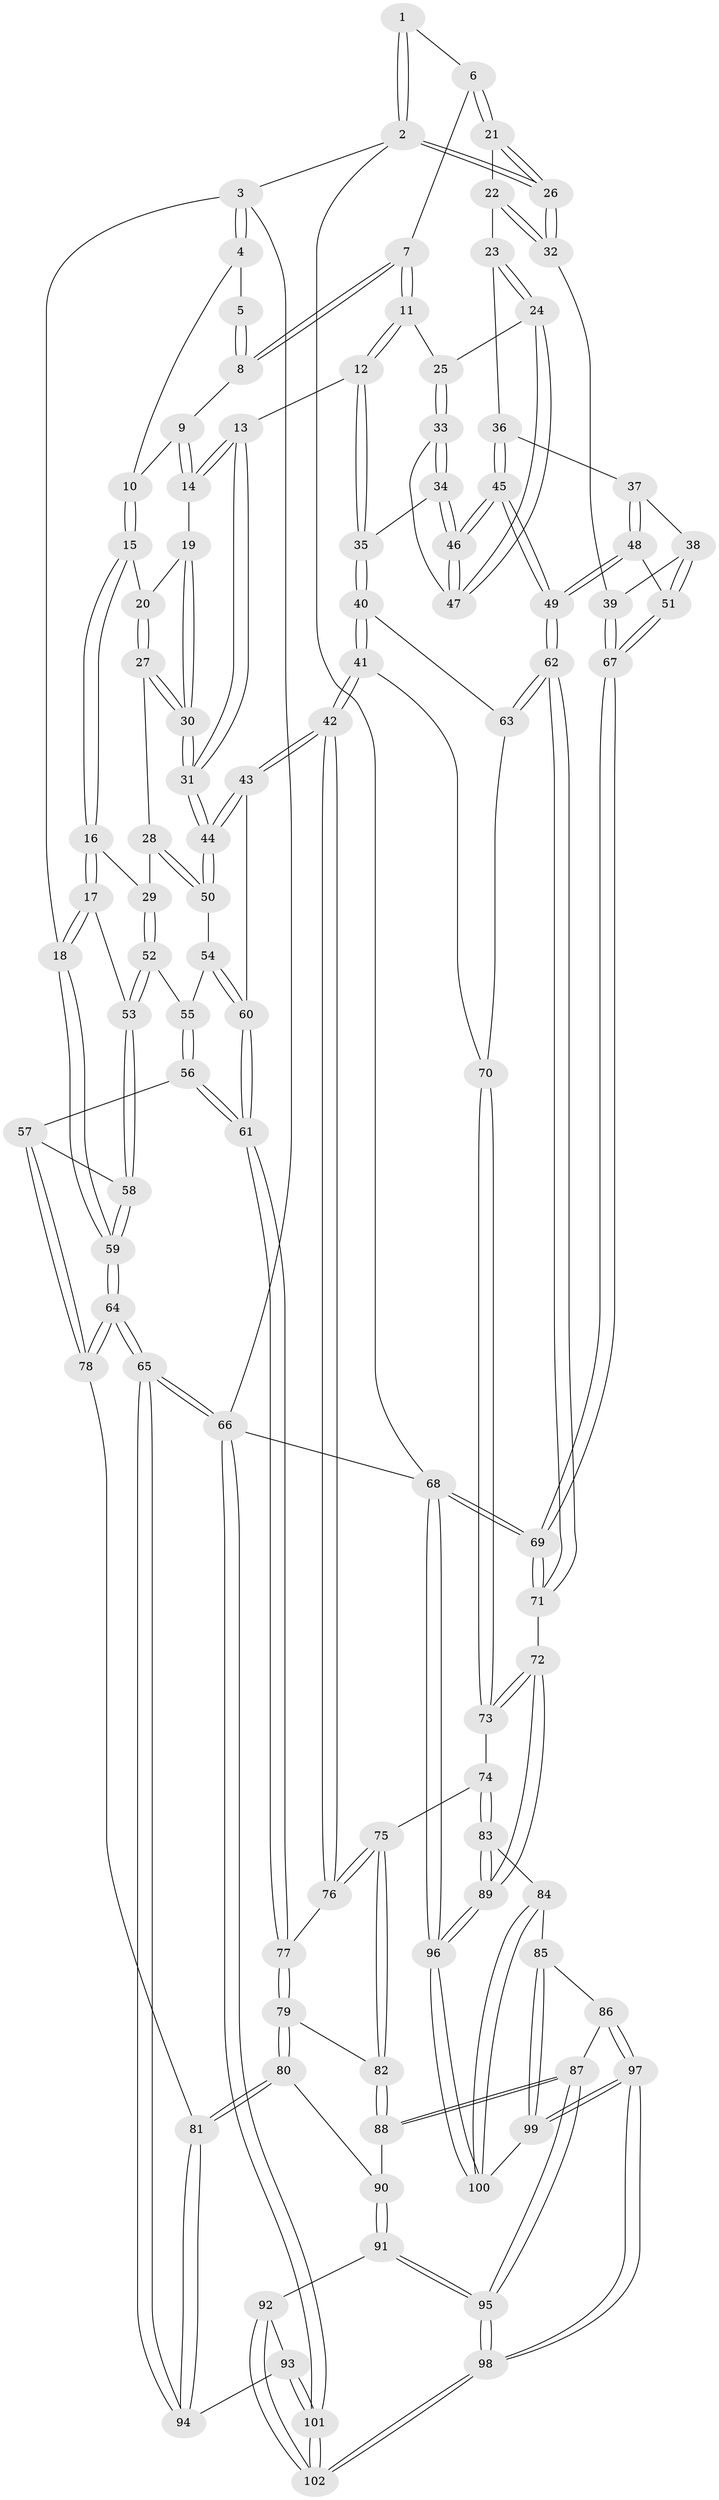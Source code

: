 // Generated by graph-tools (version 1.1) at 2025/38/02/21/25 10:38:58]
// undirected, 102 vertices, 252 edges
graph export_dot {
graph [start="1"]
  node [color=gray90,style=filled];
  1 [pos="+1+0"];
  2 [pos="+1+0"];
  3 [pos="+0+0"];
  4 [pos="+0.2283669680802908+0"];
  5 [pos="+0.6321038759661828+0"];
  6 [pos="+0.7802646326972372+0.182481670315591"];
  7 [pos="+0.7780475052233965+0.181264878797819"];
  8 [pos="+0.6769219511130655+0.09066392868194144"];
  9 [pos="+0.5305341474795628+0.193200984448718"];
  10 [pos="+0.3307602296093509+0.13218088330882458"];
  11 [pos="+0.5932073204414025+0.3365899977275662"];
  12 [pos="+0.5787008729751508+0.34044857051805166"];
  13 [pos="+0.5550414048735028+0.3283983092568782"];
  14 [pos="+0.5356457250027649+0.2843419573028762"];
  15 [pos="+0.30420603079009945+0.2353793124349769"];
  16 [pos="+0.1810296373708791+0.31388318729011366"];
  17 [pos="+0+0.16964205591153872"];
  18 [pos="+0+0.15626478254358536"];
  19 [pos="+0.3824747125825924+0.3145168446009465"];
  20 [pos="+0.30614400634556926+0.2383238492089231"];
  21 [pos="+0.80402365394704+0.2032980208970299"];
  22 [pos="+0.8164404965052356+0.22001772288261084"];
  23 [pos="+0.8177939308462329+0.2772390474344178"];
  24 [pos="+0.7790330257795798+0.33453032490855533"];
  25 [pos="+0.5944198902890995+0.33686291063610785"];
  26 [pos="+1+0"];
  27 [pos="+0.3090745277470862+0.40376013993763915"];
  28 [pos="+0.28802105759943775+0.42169955014036953"];
  29 [pos="+0.1931519240929727+0.43166514054722066"];
  30 [pos="+0.418522733784932+0.41512050212142876"];
  31 [pos="+0.4357485667681276+0.4360201983251762"];
  32 [pos="+1+0.19238649806863645"];
  33 [pos="+0.7206267154386077+0.3951446487272231"];
  34 [pos="+0.6737220263839164+0.46525470834493743"];
  35 [pos="+0.6228607862928229+0.4796595846765934"];
  36 [pos="+0.8815316959294718+0.35018074830530527"];
  37 [pos="+0.9332162824525696+0.38005054746011485"];
  38 [pos="+0.9924474571714277+0.39611575608862765"];
  39 [pos="+1+0.3445640834980786"];
  40 [pos="+0.6214905337009164+0.4816329454356243"];
  41 [pos="+0.47970764695514945+0.5792959111145702"];
  42 [pos="+0.474569856740219+0.5809052177113575"];
  43 [pos="+0.47322849954376917+0.5793990294965905"];
  44 [pos="+0.43958693940726723+0.5104853925961738"];
  45 [pos="+0.8294668585494127+0.5531435981634686"];
  46 [pos="+0.823440443469129+0.5462134544877115"];
  47 [pos="+0.7684021661730077+0.3577836388284627"];
  48 [pos="+0.8503950358192863+0.5827429995851954"];
  49 [pos="+0.8459726975872502+0.5841747097672713"];
  50 [pos="+0.3385830482188886+0.49069078887889134"];
  51 [pos="+0.9163032985967955+0.5704418443857537"];
  52 [pos="+0.18780462161109954+0.44609848889420495"];
  53 [pos="+0.14545442175993803+0.4672866563457421"];
  54 [pos="+0.255978789906559+0.5160068888559373"];
  55 [pos="+0.19218819404583878+0.45230620267079685"];
  56 [pos="+0.1884688554061899+0.6502151500009302"];
  57 [pos="+0.16003202264530858+0.650502749602115"];
  58 [pos="+0.020779093463057036+0.5896665837614088"];
  59 [pos="+0+0.6076019564222366"];
  60 [pos="+0.26369187729097454+0.5840108471927813"];
  61 [pos="+0.21188203346057125+0.6538588299708651"];
  62 [pos="+0.8386131717107951+0.5981861973411661"];
  63 [pos="+0.7179074835856003+0.6236730784685416"];
  64 [pos="+0+0.7710558141925243"];
  65 [pos="+0+1"];
  66 [pos="+0+1"];
  67 [pos="+1+0.6179994465512617"];
  68 [pos="+1+1"];
  69 [pos="+1+0.8885671334116454"];
  70 [pos="+0.6918482629292882+0.6423176170052678"];
  71 [pos="+0.861801564280406+0.7662692905145079"];
  72 [pos="+0.8016015027026141+0.8171755553412785"];
  73 [pos="+0.6599642788870227+0.7459282887847976"];
  74 [pos="+0.6245734470129245+0.7589975223477251"];
  75 [pos="+0.47021854836502935+0.6944357164990091"];
  76 [pos="+0.468403815620893+0.6248289130807664"];
  77 [pos="+0.2268493297952984+0.6704934305138355"];
  78 [pos="+0.12402525701920529+0.7811281764815906"];
  79 [pos="+0.2782332688930669+0.7734304648590332"];
  80 [pos="+0.2745842037424429+0.7831880395447539"];
  81 [pos="+0.19377093521961827+0.8552534257892104"];
  82 [pos="+0.45802154066411166+0.715246863179087"];
  83 [pos="+0.6076132707701377+0.888501056560991"];
  84 [pos="+0.605721060172155+0.8894164479869495"];
  85 [pos="+0.5252764019715019+0.8842916902142144"];
  86 [pos="+0.5015186994827449+0.8737408897084712"];
  87 [pos="+0.472969035002936+0.8574945768460648"];
  88 [pos="+0.4628150841734982+0.8146050013519345"];
  89 [pos="+0.7658267571307769+0.936012276763475"];
  90 [pos="+0.3313631987664959+0.8537410925644527"];
  91 [pos="+0.3593535124984724+0.9394392334784993"];
  92 [pos="+0.2185578289984722+0.9059077001657657"];
  93 [pos="+0.2006479394938643+0.8912746438618285"];
  94 [pos="+0.19147191614313414+0.8638631582277299"];
  95 [pos="+0.3783058712642636+0.9586112557199047"];
  96 [pos="+0.8751295039553274+1"];
  97 [pos="+0.43413316576482636+1"];
  98 [pos="+0.3897490212051242+1"];
  99 [pos="+0.5045379952904175+1"];
  100 [pos="+0.5336282752941158+1"];
  101 [pos="+0+1"];
  102 [pos="+0.36004953183434985+1"];
  1 -- 2;
  1 -- 2;
  1 -- 6;
  2 -- 3;
  2 -- 26;
  2 -- 26;
  2 -- 68;
  3 -- 4;
  3 -- 4;
  3 -- 18;
  3 -- 66;
  4 -- 5;
  4 -- 10;
  5 -- 8;
  5 -- 8;
  6 -- 7;
  6 -- 21;
  6 -- 21;
  7 -- 8;
  7 -- 8;
  7 -- 11;
  7 -- 11;
  8 -- 9;
  9 -- 10;
  9 -- 14;
  9 -- 14;
  10 -- 15;
  10 -- 15;
  11 -- 12;
  11 -- 12;
  11 -- 25;
  12 -- 13;
  12 -- 35;
  12 -- 35;
  13 -- 14;
  13 -- 14;
  13 -- 31;
  13 -- 31;
  14 -- 19;
  15 -- 16;
  15 -- 16;
  15 -- 20;
  16 -- 17;
  16 -- 17;
  16 -- 29;
  17 -- 18;
  17 -- 18;
  17 -- 53;
  18 -- 59;
  18 -- 59;
  19 -- 20;
  19 -- 30;
  19 -- 30;
  20 -- 27;
  20 -- 27;
  21 -- 22;
  21 -- 26;
  21 -- 26;
  22 -- 23;
  22 -- 32;
  22 -- 32;
  23 -- 24;
  23 -- 24;
  23 -- 36;
  24 -- 25;
  24 -- 47;
  24 -- 47;
  25 -- 33;
  25 -- 33;
  26 -- 32;
  26 -- 32;
  27 -- 28;
  27 -- 30;
  27 -- 30;
  28 -- 29;
  28 -- 50;
  28 -- 50;
  29 -- 52;
  29 -- 52;
  30 -- 31;
  30 -- 31;
  31 -- 44;
  31 -- 44;
  32 -- 39;
  33 -- 34;
  33 -- 34;
  33 -- 47;
  34 -- 35;
  34 -- 46;
  34 -- 46;
  35 -- 40;
  35 -- 40;
  36 -- 37;
  36 -- 45;
  36 -- 45;
  37 -- 38;
  37 -- 48;
  37 -- 48;
  38 -- 39;
  38 -- 51;
  38 -- 51;
  39 -- 67;
  39 -- 67;
  40 -- 41;
  40 -- 41;
  40 -- 63;
  41 -- 42;
  41 -- 42;
  41 -- 70;
  42 -- 43;
  42 -- 43;
  42 -- 76;
  42 -- 76;
  43 -- 44;
  43 -- 44;
  43 -- 60;
  44 -- 50;
  44 -- 50;
  45 -- 46;
  45 -- 46;
  45 -- 49;
  45 -- 49;
  46 -- 47;
  46 -- 47;
  48 -- 49;
  48 -- 49;
  48 -- 51;
  49 -- 62;
  49 -- 62;
  50 -- 54;
  51 -- 67;
  51 -- 67;
  52 -- 53;
  52 -- 53;
  52 -- 55;
  53 -- 58;
  53 -- 58;
  54 -- 55;
  54 -- 60;
  54 -- 60;
  55 -- 56;
  55 -- 56;
  56 -- 57;
  56 -- 61;
  56 -- 61;
  57 -- 58;
  57 -- 78;
  57 -- 78;
  58 -- 59;
  58 -- 59;
  59 -- 64;
  59 -- 64;
  60 -- 61;
  60 -- 61;
  61 -- 77;
  61 -- 77;
  62 -- 63;
  62 -- 63;
  62 -- 71;
  62 -- 71;
  63 -- 70;
  64 -- 65;
  64 -- 65;
  64 -- 78;
  64 -- 78;
  65 -- 66;
  65 -- 66;
  65 -- 94;
  65 -- 94;
  66 -- 101;
  66 -- 101;
  66 -- 68;
  67 -- 69;
  67 -- 69;
  68 -- 69;
  68 -- 69;
  68 -- 96;
  68 -- 96;
  69 -- 71;
  69 -- 71;
  70 -- 73;
  70 -- 73;
  71 -- 72;
  72 -- 73;
  72 -- 73;
  72 -- 89;
  72 -- 89;
  73 -- 74;
  74 -- 75;
  74 -- 83;
  74 -- 83;
  75 -- 76;
  75 -- 76;
  75 -- 82;
  75 -- 82;
  76 -- 77;
  77 -- 79;
  77 -- 79;
  78 -- 81;
  79 -- 80;
  79 -- 80;
  79 -- 82;
  80 -- 81;
  80 -- 81;
  80 -- 90;
  81 -- 94;
  81 -- 94;
  82 -- 88;
  82 -- 88;
  83 -- 84;
  83 -- 89;
  83 -- 89;
  84 -- 85;
  84 -- 100;
  84 -- 100;
  85 -- 86;
  85 -- 99;
  85 -- 99;
  86 -- 87;
  86 -- 97;
  86 -- 97;
  87 -- 88;
  87 -- 88;
  87 -- 95;
  87 -- 95;
  88 -- 90;
  89 -- 96;
  89 -- 96;
  90 -- 91;
  90 -- 91;
  91 -- 92;
  91 -- 95;
  91 -- 95;
  92 -- 93;
  92 -- 102;
  92 -- 102;
  93 -- 94;
  93 -- 101;
  93 -- 101;
  95 -- 98;
  95 -- 98;
  96 -- 100;
  96 -- 100;
  97 -- 98;
  97 -- 98;
  97 -- 99;
  97 -- 99;
  98 -- 102;
  98 -- 102;
  99 -- 100;
  101 -- 102;
  101 -- 102;
}

